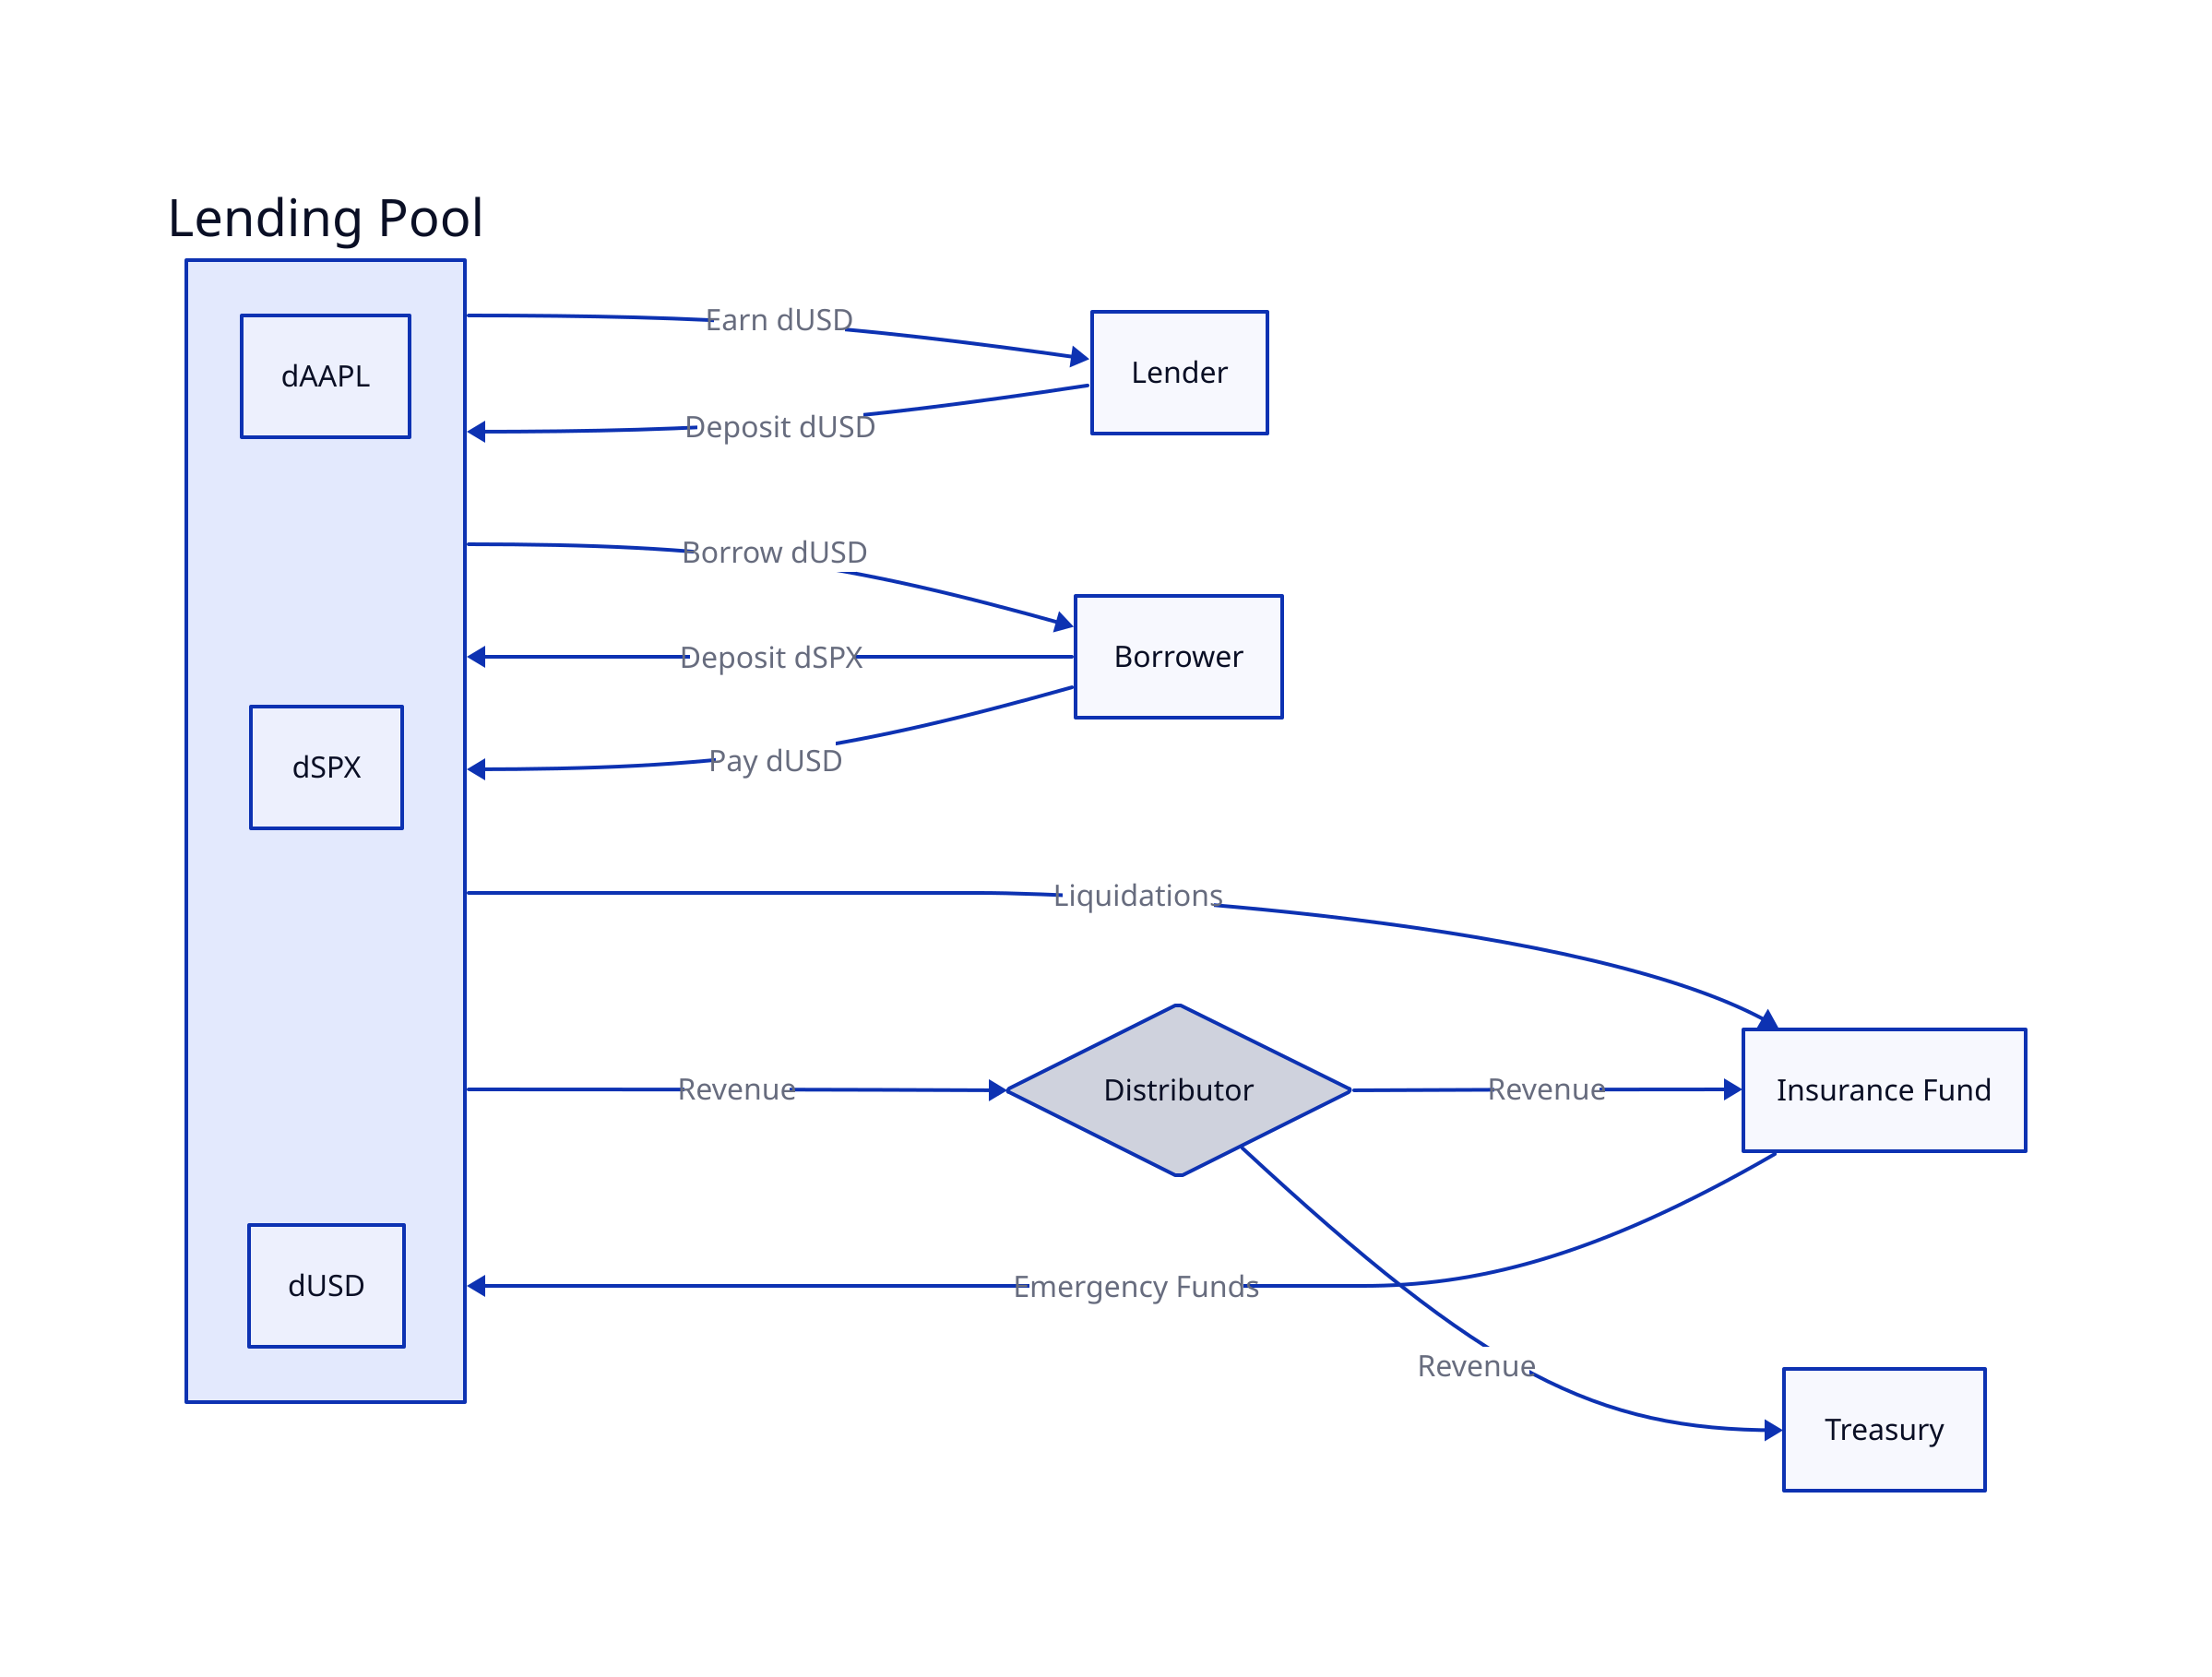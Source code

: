 direction: right

Lending Pool: {
  dAAPL
  dSPX
  dUSD
}
Insurance Fund
Lender
Borrower
Treasury
Distributor
Distributor.shape: diamond

Lender -> Lending Pool: Deposit dUSD
Lending Pool -> Lender: Earn dUSD
Borrower -> Lending Pool: Deposit dSPX
Borrower -> Lending Pool: Pay dUSD
Lending Pool -> Borrower: Borrow dUSD

Lending Pool -> Insurance Fund: Liquidations
Insurance Fund -> Lending Pool: Emergency Funds
Lending Pool -> Distributor: Revenue
Distributor -> Treasury: Revenue
Distributor -> Insurance Fund: Revenue

